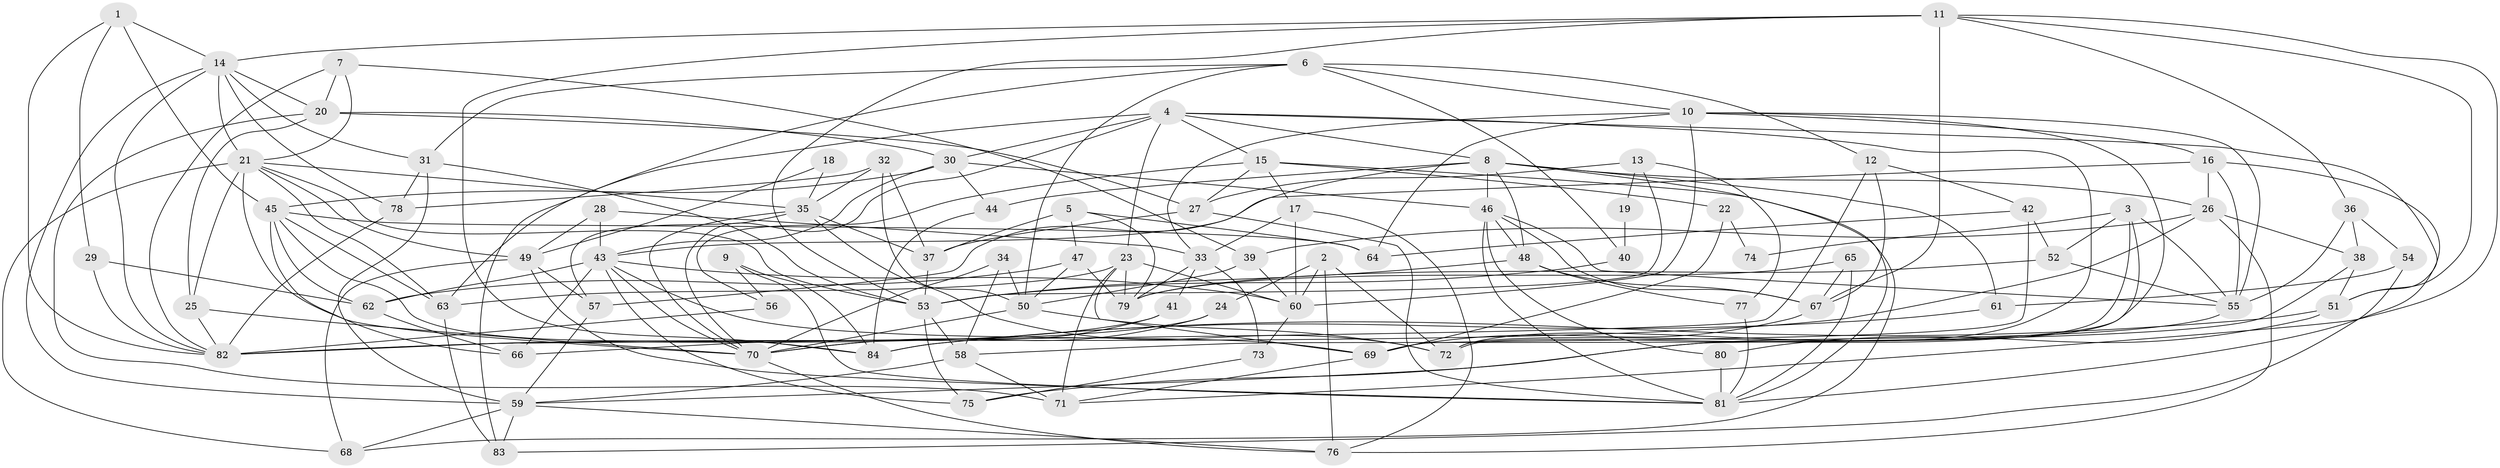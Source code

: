 // original degree distribution, {6: 0.10071942446043165, 5: 0.14388489208633093, 4: 0.2949640287769784, 8: 0.014388489208633094, 3: 0.30935251798561153, 7: 0.03597122302158273, 2: 0.10071942446043165}
// Generated by graph-tools (version 1.1) at 2025/37/03/04/25 23:37:02]
// undirected, 84 vertices, 212 edges
graph export_dot {
  node [color=gray90,style=filled];
  1;
  2;
  3;
  4;
  5;
  6;
  7;
  8;
  9;
  10;
  11;
  12;
  13;
  14;
  15;
  16;
  17;
  18;
  19;
  20;
  21;
  22;
  23;
  24;
  25;
  26;
  27;
  28;
  29;
  30;
  31;
  32;
  33;
  34;
  35;
  36;
  37;
  38;
  39;
  40;
  41;
  42;
  43;
  44;
  45;
  46;
  47;
  48;
  49;
  50;
  51;
  52;
  53;
  54;
  55;
  56;
  57;
  58;
  59;
  60;
  61;
  62;
  63;
  64;
  65;
  66;
  67;
  68;
  69;
  70;
  71;
  72;
  73;
  74;
  75;
  76;
  77;
  78;
  79;
  80;
  81;
  82;
  83;
  84;
  1 -- 14 [weight=1.0];
  1 -- 29 [weight=1.0];
  1 -- 45 [weight=1.0];
  1 -- 82 [weight=1.0];
  2 -- 24 [weight=1.0];
  2 -- 60 [weight=1.0];
  2 -- 72 [weight=1.0];
  2 -- 76 [weight=1.0];
  3 -- 52 [weight=1.0];
  3 -- 55 [weight=1.0];
  3 -- 72 [weight=1.0];
  3 -- 74 [weight=1.0];
  3 -- 75 [weight=1.0];
  4 -- 8 [weight=1.0];
  4 -- 15 [weight=1.0];
  4 -- 23 [weight=1.0];
  4 -- 30 [weight=1.0];
  4 -- 51 [weight=1.0];
  4 -- 63 [weight=1.0];
  4 -- 70 [weight=1.0];
  4 -- 72 [weight=1.0];
  5 -- 37 [weight=2.0];
  5 -- 47 [weight=1.0];
  5 -- 64 [weight=1.0];
  5 -- 79 [weight=1.0];
  6 -- 10 [weight=1.0];
  6 -- 12 [weight=1.0];
  6 -- 31 [weight=1.0];
  6 -- 40 [weight=1.0];
  6 -- 50 [weight=1.0];
  6 -- 83 [weight=1.0];
  7 -- 20 [weight=1.0];
  7 -- 21 [weight=1.0];
  7 -- 39 [weight=1.0];
  7 -- 82 [weight=1.0];
  8 -- 26 [weight=1.0];
  8 -- 44 [weight=2.0];
  8 -- 46 [weight=1.0];
  8 -- 48 [weight=1.0];
  8 -- 57 [weight=1.0];
  8 -- 61 [weight=1.0];
  8 -- 81 [weight=1.0];
  9 -- 56 [weight=1.0];
  9 -- 81 [weight=1.0];
  9 -- 84 [weight=1.0];
  10 -- 16 [weight=1.0];
  10 -- 33 [weight=1.0];
  10 -- 55 [weight=1.0];
  10 -- 60 [weight=1.0];
  10 -- 64 [weight=1.0];
  10 -- 72 [weight=1.0];
  11 -- 14 [weight=1.0];
  11 -- 36 [weight=1.0];
  11 -- 51 [weight=1.0];
  11 -- 53 [weight=1.0];
  11 -- 67 [weight=1.0];
  11 -- 71 [weight=1.0];
  11 -- 84 [weight=1.0];
  12 -- 42 [weight=1.0];
  12 -- 67 [weight=1.0];
  12 -- 82 [weight=1.0];
  13 -- 19 [weight=1.0];
  13 -- 27 [weight=1.0];
  13 -- 53 [weight=1.0];
  13 -- 77 [weight=1.0];
  14 -- 20 [weight=1.0];
  14 -- 21 [weight=1.0];
  14 -- 31 [weight=1.0];
  14 -- 59 [weight=1.0];
  14 -- 78 [weight=1.0];
  14 -- 82 [weight=1.0];
  15 -- 17 [weight=1.0];
  15 -- 22 [weight=1.0];
  15 -- 27 [weight=1.0];
  15 -- 56 [weight=1.0];
  15 -- 68 [weight=1.0];
  16 -- 26 [weight=1.0];
  16 -- 43 [weight=1.0];
  16 -- 55 [weight=1.0];
  16 -- 81 [weight=1.0];
  17 -- 33 [weight=1.0];
  17 -- 60 [weight=1.0];
  17 -- 76 [weight=1.0];
  18 -- 35 [weight=1.0];
  18 -- 49 [weight=1.0];
  19 -- 40 [weight=1.0];
  20 -- 25 [weight=1.0];
  20 -- 27 [weight=1.0];
  20 -- 30 [weight=1.0];
  20 -- 71 [weight=1.0];
  21 -- 25 [weight=1.0];
  21 -- 35 [weight=1.0];
  21 -- 49 [weight=1.0];
  21 -- 53 [weight=1.0];
  21 -- 63 [weight=1.0];
  21 -- 68 [weight=1.0];
  21 -- 70 [weight=1.0];
  22 -- 69 [weight=1.0];
  22 -- 74 [weight=1.0];
  23 -- 60 [weight=1.0];
  23 -- 63 [weight=1.0];
  23 -- 69 [weight=1.0];
  23 -- 71 [weight=1.0];
  23 -- 79 [weight=2.0];
  24 -- 66 [weight=1.0];
  24 -- 70 [weight=1.0];
  25 -- 70 [weight=1.0];
  25 -- 82 [weight=1.0];
  26 -- 38 [weight=1.0];
  26 -- 39 [weight=1.0];
  26 -- 76 [weight=1.0];
  26 -- 82 [weight=1.0];
  27 -- 37 [weight=1.0];
  27 -- 81 [weight=1.0];
  28 -- 33 [weight=1.0];
  28 -- 43 [weight=1.0];
  28 -- 49 [weight=1.0];
  29 -- 62 [weight=1.0];
  29 -- 82 [weight=1.0];
  30 -- 43 [weight=1.0];
  30 -- 44 [weight=1.0];
  30 -- 45 [weight=1.0];
  30 -- 46 [weight=1.0];
  31 -- 53 [weight=1.0];
  31 -- 59 [weight=2.0];
  31 -- 78 [weight=1.0];
  32 -- 35 [weight=1.0];
  32 -- 37 [weight=1.0];
  32 -- 50 [weight=1.0];
  32 -- 78 [weight=1.0];
  33 -- 41 [weight=1.0];
  33 -- 73 [weight=1.0];
  33 -- 79 [weight=1.0];
  34 -- 50 [weight=1.0];
  34 -- 58 [weight=1.0];
  34 -- 70 [weight=1.0];
  35 -- 37 [weight=1.0];
  35 -- 57 [weight=1.0];
  35 -- 70 [weight=1.0];
  35 -- 72 [weight=1.0];
  36 -- 38 [weight=1.0];
  36 -- 54 [weight=1.0];
  36 -- 55 [weight=1.0];
  37 -- 53 [weight=1.0];
  38 -- 51 [weight=1.0];
  38 -- 58 [weight=1.0];
  39 -- 50 [weight=1.0];
  39 -- 60 [weight=1.0];
  40 -- 53 [weight=1.0];
  41 -- 70 [weight=1.0];
  41 -- 82 [weight=1.0];
  42 -- 52 [weight=1.0];
  42 -- 64 [weight=1.0];
  42 -- 69 [weight=1.0];
  43 -- 60 [weight=1.0];
  43 -- 62 [weight=1.0];
  43 -- 66 [weight=1.0];
  43 -- 69 [weight=2.0];
  43 -- 70 [weight=1.0];
  43 -- 75 [weight=1.0];
  44 -- 84 [weight=1.0];
  45 -- 62 [weight=1.0];
  45 -- 63 [weight=1.0];
  45 -- 64 [weight=1.0];
  45 -- 66 [weight=1.0];
  45 -- 84 [weight=1.0];
  46 -- 48 [weight=1.0];
  46 -- 55 [weight=1.0];
  46 -- 67 [weight=1.0];
  46 -- 80 [weight=1.0];
  46 -- 81 [weight=1.0];
  47 -- 50 [weight=1.0];
  47 -- 62 [weight=1.0];
  47 -- 79 [weight=1.0];
  48 -- 53 [weight=1.0];
  48 -- 67 [weight=1.0];
  48 -- 77 [weight=1.0];
  49 -- 57 [weight=1.0];
  49 -- 68 [weight=1.0];
  49 -- 81 [weight=1.0];
  50 -- 70 [weight=1.0];
  50 -- 72 [weight=1.0];
  51 -- 80 [weight=1.0];
  51 -- 84 [weight=1.0];
  52 -- 55 [weight=1.0];
  52 -- 79 [weight=1.0];
  53 -- 58 [weight=1.0];
  53 -- 75 [weight=1.0];
  54 -- 61 [weight=1.0];
  54 -- 83 [weight=1.0];
  55 -- 59 [weight=1.0];
  56 -- 82 [weight=2.0];
  57 -- 59 [weight=1.0];
  58 -- 59 [weight=1.0];
  58 -- 71 [weight=1.0];
  59 -- 68 [weight=1.0];
  59 -- 76 [weight=1.0];
  59 -- 83 [weight=1.0];
  60 -- 73 [weight=1.0];
  61 -- 84 [weight=1.0];
  62 -- 66 [weight=1.0];
  63 -- 83 [weight=1.0];
  65 -- 67 [weight=1.0];
  65 -- 79 [weight=1.0];
  65 -- 81 [weight=1.0];
  67 -- 69 [weight=2.0];
  69 -- 71 [weight=1.0];
  70 -- 76 [weight=1.0];
  73 -- 75 [weight=1.0];
  77 -- 81 [weight=1.0];
  78 -- 82 [weight=1.0];
  80 -- 81 [weight=1.0];
}

